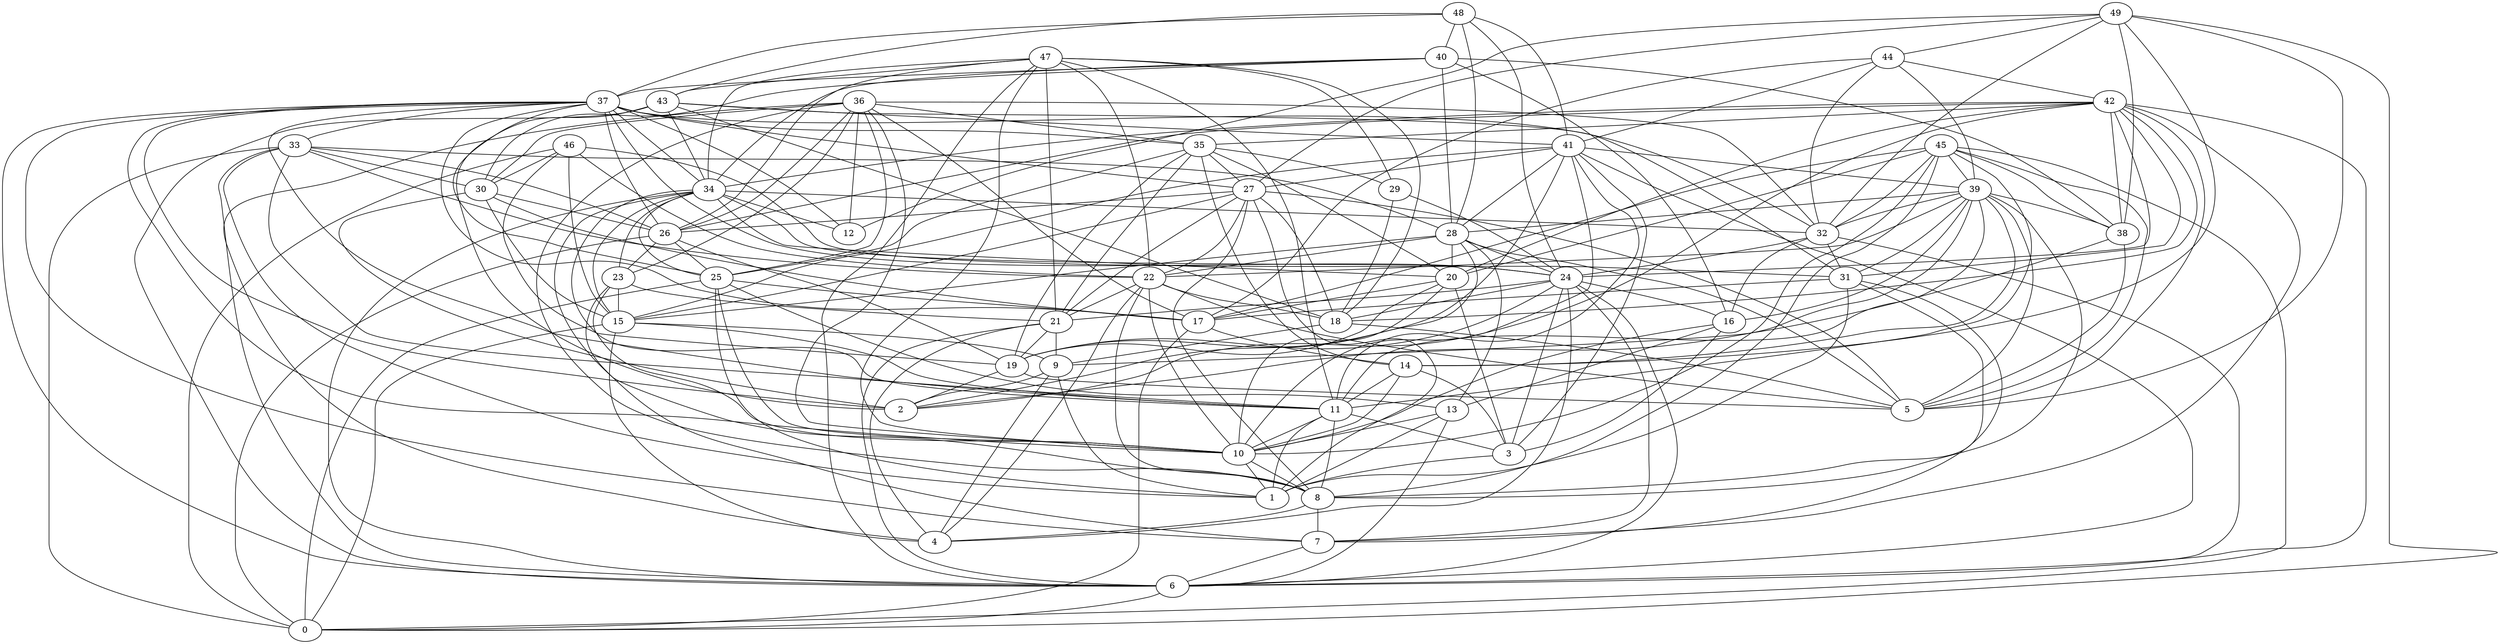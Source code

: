 graph Gil50_20 {
0;
1;
2;
3;
4;
5;
6;
7;
8;
9;
10;
11;
12;
13;
14;
15;
16;
17;
18;
19;
20;
21;
22;
23;
24;
25;
26;
27;
28;
29;
30;
31;
32;
33;
34;
35;
36;
37;
38;
39;
40;
41;
42;
43;
44;
45;
46;
47;
48;
49;
3 -- 1 [color=black];
6 -- 0 [color=black];
7 -- 6 [color=black];
8 -- 4 [color=black];
8 -- 7 [color=black];
9 -- 1 [color=black];
9 -- 2 [color=black];
9 -- 4 [color=black];
10 -- 1 [color=black];
10 -- 8 [color=black];
11 -- 1 [color=black];
11 -- 3 [color=black];
11 -- 8 [color=black];
11 -- 10 [color=black];
13 -- 1 [color=black];
13 -- 6 [color=black];
13 -- 10 [color=black];
14 -- 3 [color=black];
14 -- 10 [color=black];
14 -- 11 [color=black];
15 -- 0 [color=black];
15 -- 4 [color=black];
15 -- 9 [color=black];
15 -- 11 [color=black];
16 -- 3 [color=black];
16 -- 10 [color=black];
16 -- 13 [color=black];
17 -- 0 [color=black];
17 -- 14 [color=black];
18 -- 5 [color=black];
18 -- 9 [color=black];
19 -- 2 [color=black];
19 -- 5 [color=black];
20 -- 3 [color=black];
20 -- 10 [color=black];
20 -- 17 [color=black];
20 -- 19 [color=black];
21 -- 4 [color=black];
21 -- 6 [color=black];
21 -- 9 [color=black];
21 -- 19 [color=black];
22 -- 4 [color=black];
22 -- 5 [color=black];
22 -- 8 [color=black];
22 -- 10 [color=black];
22 -- 18 [color=black];
22 -- 21 [color=black];
23 -- 7 [color=black];
23 -- 10 [color=black];
23 -- 15 [color=black];
23 -- 21 [color=black];
24 -- 3 [color=black];
24 -- 4 [color=black];
24 -- 6 [color=black];
24 -- 7 [color=black];
24 -- 16 [color=black];
24 -- 18 [color=black];
24 -- 19 [color=black];
24 -- 21 [color=black];
25 -- 0 [color=black];
25 -- 1 [color=black];
25 -- 10 [color=black];
25 -- 13 [color=black];
25 -- 17 [color=black];
26 -- 0 [color=black];
26 -- 19 [color=black];
26 -- 23 [color=black];
26 -- 25 [color=black];
27 -- 1 [color=black];
27 -- 5 [color=black];
27 -- 8 [color=black];
27 -- 15 [color=black];
27 -- 18 [color=black];
27 -- 21 [color=black];
27 -- 22 [color=black];
27 -- 26 [color=black];
28 -- 2 [color=black];
28 -- 5 [color=black];
28 -- 13 [color=black];
28 -- 15 [color=black];
28 -- 20 [color=black];
28 -- 22 [color=black];
28 -- 24 [color=black];
29 -- 18 [color=black];
29 -- 24 [color=black];
30 -- 2 [color=black];
30 -- 15 [color=black];
30 -- 17 [color=black];
30 -- 26 [color=black];
31 -- 1 [color=black];
31 -- 7 [color=black];
31 -- 8 [color=black];
31 -- 17 [color=black];
32 -- 6 [color=black];
32 -- 16 [color=black];
32 -- 24 [color=black];
32 -- 31 [color=black];
33 -- 0 [color=black];
33 -- 1 [color=black];
33 -- 6 [color=black];
33 -- 11 [color=black];
33 -- 22 [color=black];
33 -- 26 [color=black];
33 -- 28 [color=black];
33 -- 30 [color=black];
34 -- 6 [color=black];
34 -- 8 [color=black];
34 -- 11 [color=black];
34 -- 12 [color=black];
34 -- 15 [color=black];
34 -- 20 [color=black];
34 -- 23 [color=black];
34 -- 24 [color=black];
34 -- 25 [color=black];
34 -- 32 [color=black];
35 -- 14 [color=black];
35 -- 19 [color=black];
35 -- 20 [color=black];
35 -- 21 [color=black];
35 -- 25 [color=black];
35 -- 27 [color=black];
35 -- 29 [color=black];
36 -- 4 [color=black];
36 -- 8 [color=black];
36 -- 10 [color=black];
36 -- 12 [color=black];
36 -- 17 [color=black];
36 -- 23 [color=black];
36 -- 25 [color=black];
36 -- 26 [color=black];
36 -- 30 [color=black];
36 -- 32 [color=black];
36 -- 35 [color=black];
37 -- 2 [color=black];
37 -- 6 [color=black];
37 -- 7 [color=black];
37 -- 10 [color=black];
37 -- 11 [color=black];
37 -- 12 [color=black];
37 -- 17 [color=black];
37 -- 24 [color=black];
37 -- 25 [color=black];
37 -- 26 [color=black];
37 -- 27 [color=black];
37 -- 32 [color=black];
37 -- 33 [color=black];
37 -- 34 [color=black];
37 -- 35 [color=black];
38 -- 5 [color=black];
38 -- 9 [color=black];
39 -- 2 [color=black];
39 -- 5 [color=black];
39 -- 8 [color=black];
39 -- 11 [color=black];
39 -- 14 [color=black];
39 -- 16 [color=black];
39 -- 22 [color=black];
39 -- 28 [color=black];
39 -- 31 [color=black];
39 -- 32 [color=black];
39 -- 38 [color=black];
40 -- 16 [color=black];
40 -- 28 [color=black];
40 -- 30 [color=black];
40 -- 34 [color=black];
40 -- 37 [color=black];
40 -- 38 [color=black];
41 -- 3 [color=black];
41 -- 6 [color=black];
41 -- 10 [color=black];
41 -- 11 [color=black];
41 -- 15 [color=black];
41 -- 19 [color=black];
41 -- 27 [color=black];
41 -- 28 [color=black];
41 -- 39 [color=black];
42 -- 2 [color=black];
42 -- 5 [color=black];
42 -- 6 [color=black];
42 -- 7 [color=black];
42 -- 18 [color=black];
42 -- 20 [color=black];
42 -- 24 [color=black];
42 -- 26 [color=black];
42 -- 31 [color=black];
42 -- 34 [color=black];
42 -- 35 [color=black];
42 -- 38 [color=black];
43 -- 2 [color=black];
43 -- 6 [color=black];
43 -- 18 [color=black];
43 -- 31 [color=black];
43 -- 34 [color=black];
43 -- 41 [color=black];
44 -- 17 [color=black];
44 -- 32 [color=black];
44 -- 39 [color=black];
44 -- 41 [color=black];
44 -- 42 [color=black];
45 -- 0 [color=black];
45 -- 5 [color=black];
45 -- 8 [color=black];
45 -- 10 [color=black];
45 -- 11 [color=black];
45 -- 17 [color=black];
45 -- 20 [color=black];
45 -- 32 [color=black];
45 -- 38 [color=black];
45 -- 39 [color=black];
46 -- 0 [color=black];
46 -- 15 [color=black];
46 -- 19 [color=black];
46 -- 22 [color=black];
46 -- 30 [color=black];
46 -- 31 [color=black];
47 -- 6 [color=black];
47 -- 10 [color=black];
47 -- 11 [color=black];
47 -- 18 [color=black];
47 -- 21 [color=black];
47 -- 22 [color=black];
47 -- 26 [color=black];
47 -- 29 [color=black];
47 -- 34 [color=black];
47 -- 43 [color=black];
48 -- 24 [color=black];
48 -- 28 [color=black];
48 -- 37 [color=black];
48 -- 40 [color=black];
48 -- 41 [color=black];
48 -- 43 [color=black];
49 -- 0 [color=black];
49 -- 5 [color=black];
49 -- 12 [color=black];
49 -- 14 [color=black];
49 -- 27 [color=black];
49 -- 32 [color=black];
49 -- 38 [color=black];
49 -- 44 [color=black];
}